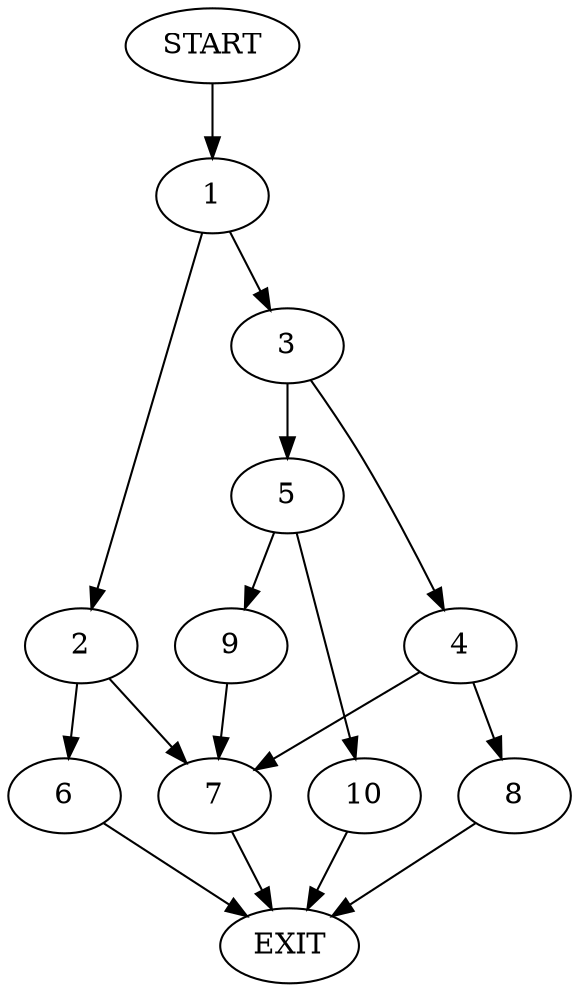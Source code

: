 digraph {
0 [label="START"]
11 [label="EXIT"]
0 -> 1
1 -> 2
1 -> 3
3 -> 4
3 -> 5
2 -> 6
2 -> 7
7 -> 11
6 -> 11
4 -> 7
4 -> 8
5 -> 9
5 -> 10
9 -> 7
10 -> 11
8 -> 11
}
